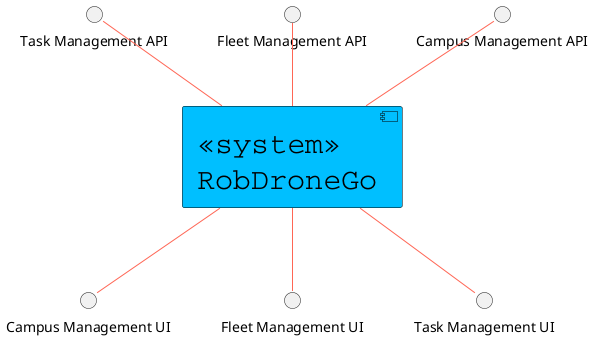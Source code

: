 @startuml

skinparam component {
    FontSize 30
    BackgroundColor<<Apache>> LightCoral
    BorderColor<<Apache>> #FF6655
    FontName Courier
    BorderColor black
    BackgroundColor DeepSkyBlue
    ArrowFontName Impact
    ArrowColor #FF6655
    ArrowFontColor #777777
}

component [<<system>>\nRobDroneGo] as comp

comp -up- "Campus Management API"
comp -down- "Campus Management UI"
comp -up- "Fleet Management API"
comp -down- "Fleet Management UI"
comp -up- "Task Management API"
comp -down- "Task Management UI"

@enduml
